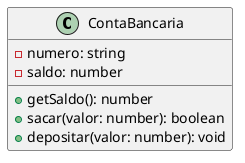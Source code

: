 @startuml

class ContaBancaria{
    -numero: string 
    -saldo: number 
    +getSaldo(): number 
    +sacar(valor: number): boolean 
    +depositar(valor: number): void 
}

@enduml
